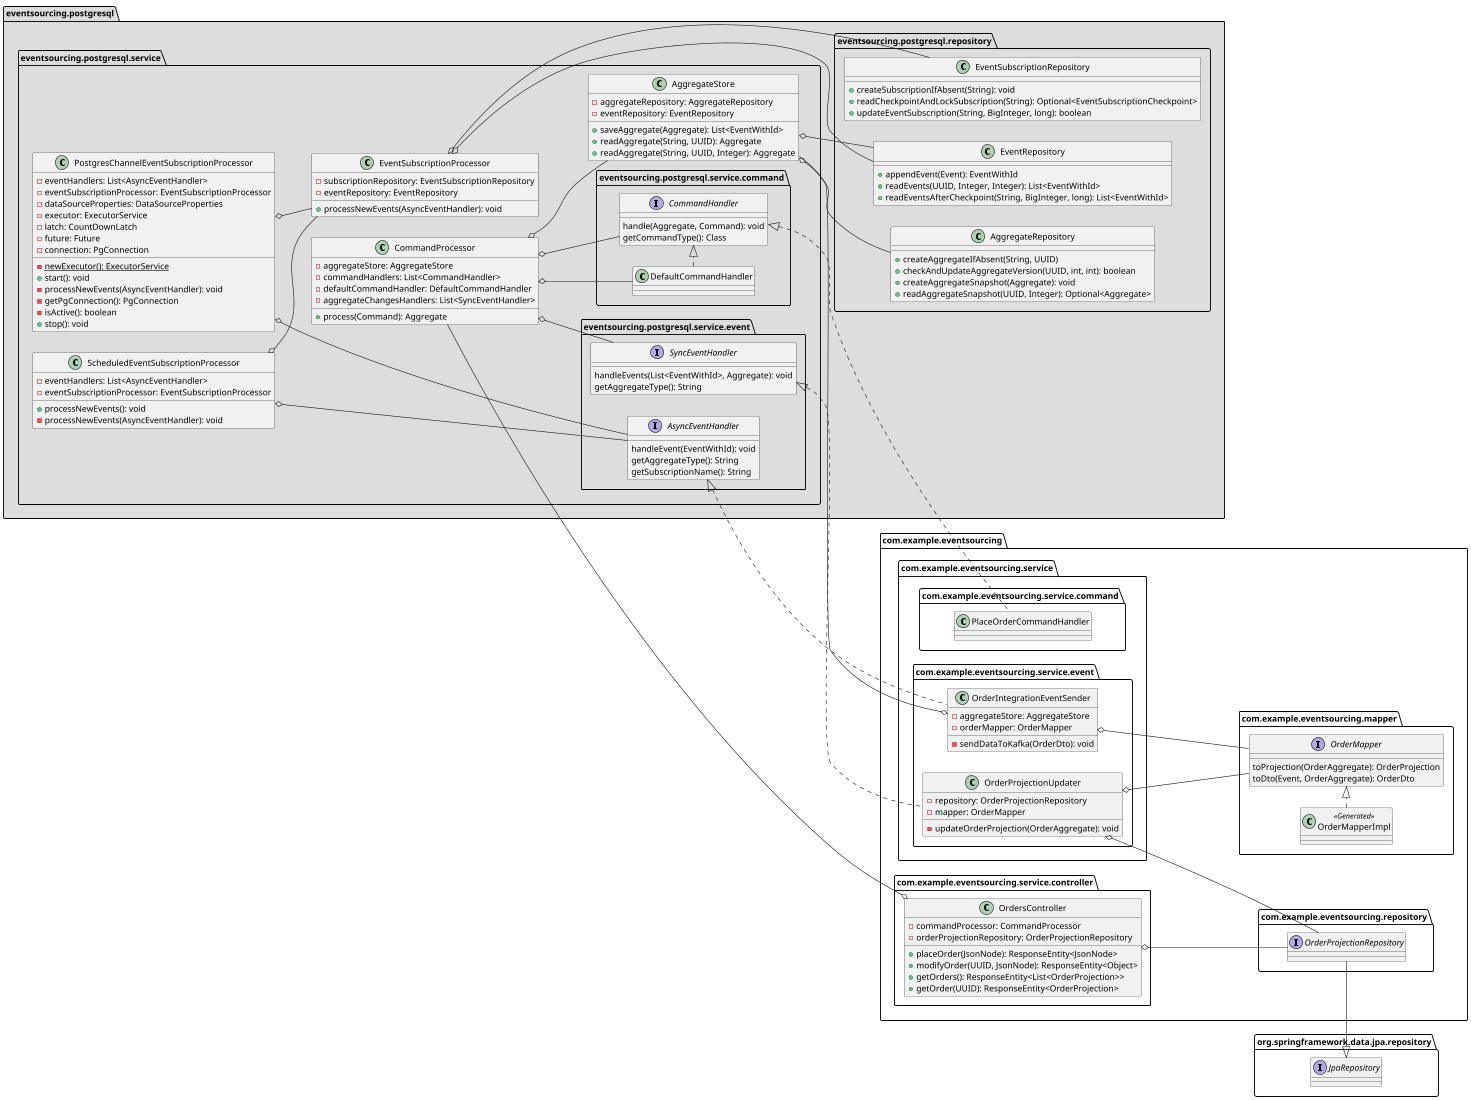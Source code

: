 @startuml

scale max 1024 width
scale max 1100 height

set separator none

left to right direction

package org.springframework.data.jpa.repository  {
  interface JpaRepository
}

package eventsourcing.postgresql #DDDDDD {

  package eventsourcing.postgresql.repository {

    class AggregateRepository {
      +createAggregateIfAbsent(String, UUID)
      +checkAndUpdateAggregateVersion(UUID, int, int): boolean
      +createAggregateSnapshot(Aggregate): void
      +readAggregateSnapshot(UUID, Integer): Optional<Aggregate>
    }

    class EventRepository {
      +appendEvent(Event): EventWithId
      +readEvents(UUID, Integer, Integer): List<EventWithId>
      +readEventsAfterCheckpoint(String, BigInteger, long): List<EventWithId>
    }

    class EventSubscriptionRepository {
      +createSubscriptionIfAbsent(String): void
      +readCheckpointAndLockSubscription(String): Optional<EventSubscriptionCheckpoint>
      +updateEventSubscription(String, BigInteger, long): boolean
    }
  }

  package eventsourcing.postgresql.service {

    class AggregateStore {
      -aggregateRepository: AggregateRepository
      -eventRepository: EventRepository
      +saveAggregate(Aggregate): List<EventWithId>
      +readAggregate(String, UUID): Aggregate
      +readAggregate(String, UUID, Integer): Aggregate
    }

    together {
      class CommandProcessor {
        -aggregateStore: AggregateStore
        -commandHandlers: List<CommandHandler>
        -defaultCommandHandler: DefaultCommandHandler
        -aggregateChangesHandlers: List<SyncEventHandler>
        +process(Command): Aggregate
      }

      class EventSubscriptionProcessor {
        -subscriptionRepository: EventSubscriptionRepository
        -eventRepository: EventRepository
        +processNewEvents(AsyncEventHandler): void
      }
    }

    together {
      class ScheduledEventSubscriptionProcessor {
        -eventHandlers: List<AsyncEventHandler>
        -eventSubscriptionProcessor: EventSubscriptionProcessor
        +processNewEvents(): void
        -processNewEvents(AsyncEventHandler): void
      }

      class PostgresChannelEventSubscriptionProcessor {
        -eventHandlers: List<AsyncEventHandler>
        -eventSubscriptionProcessor: EventSubscriptionProcessor
        -dataSourceProperties: DataSourceProperties
        -executor: ExecutorService
        -latch: CountDownLatch
        -future: Future
        -connection: PgConnection
        -{static} newExecutor(): ExecutorService
        +start(): void
        -processNewEvents(AsyncEventHandler): void
        -getPgConnection(): PgConnection
        -isActive(): boolean
        +stop(): void
      }
    }

    package eventsourcing.postgresql.service.command {

      interface CommandHandler {
        handle(Aggregate, Command): void
        getCommandType(): Class
      }

      class DefaultCommandHandler
    }

    package eventsourcing.postgresql.service.event {

      interface SyncEventHandler {
        handleEvents(List<EventWithId>, Aggregate): void
        getAggregateType(): String
      }

      interface AsyncEventHandler {
        handleEvent(EventWithId): void
        getAggregateType(): String
        getSubscriptionName(): String
      }
    }
  }
}

package com.example.eventsourcing {

  package com.example.eventsourcing.repository {

    interface OrderProjectionRepository
  }

  package com.example.eventsourcing.service {

    package com.example.eventsourcing.service.command {

      class PlaceOrderCommandHandler
    }

    package com.example.eventsourcing.service.event {

      class OrderProjectionUpdater {
        -repository: OrderProjectionRepository
        -mapper: OrderMapper
        -updateOrderProjection(OrderAggregate): void
      }

      class OrderIntegrationEventSender {
        -aggregateStore: AggregateStore
        -orderMapper: OrderMapper
        -sendDataToKafka(OrderDto): void
      }
    }
  }

  package com.example.eventsourcing.mapper {

    interface OrderMapper {
      toProjection(OrderAggregate): OrderProjection
      toDto(Event, OrderAggregate): OrderDto
    }

    class OrderMapperImpl << Generated >>
  }

  package com.example.eventsourcing.service.controller {

    class OrdersController {
      -commandProcessor: CommandProcessor
      -orderProjectionRepository: OrderProjectionRepository
      +placeOrder(JsonNode): ResponseEntity<JsonNode>
      +modifyOrder(UUID, JsonNode): ResponseEntity<Object>
      +getOrders(): ResponseEntity<List<OrderProjection>>
      +getOrder(UUID): ResponseEntity<OrderProjection>
    }
  }
}

JpaRepository <|-right- OrderProjectionRepository

SyncEventHandler <|.. OrderProjectionUpdater

AsyncEventHandler <|.. OrderIntegrationEventSender

CommandHandler <|.left. DefaultCommandHandler
CommandHandler <|.. PlaceOrderCommandHandler

OrderMapper <|.left. OrderMapperImpl

OrdersController o-- CommandProcessor
OrdersController o-- OrderProjectionRepository

AggregateStore o-- AggregateRepository
AggregateStore o-- EventRepository

EventSubscriptionProcessor o-- EventSubscriptionRepository
EventSubscriptionProcessor o-- EventRepository

ScheduledEventSubscriptionProcessor o-- EventSubscriptionProcessor
ScheduledEventSubscriptionProcessor o-- AsyncEventHandler

PostgresChannelEventSubscriptionProcessor o-- EventSubscriptionProcessor
PostgresChannelEventSubscriptionProcessor o-- AsyncEventHandler

CommandProcessor o-- AggregateStore
CommandProcessor o-- CommandHandler
CommandProcessor o-- DefaultCommandHandler
CommandProcessor o-- SyncEventHandler

OrderProjectionUpdater o-- OrderProjectionRepository
OrderProjectionUpdater o-- OrderMapper

OrderIntegrationEventSender o-- AggregateStore
OrderIntegrationEventSender o-- OrderMapper

@enduml
